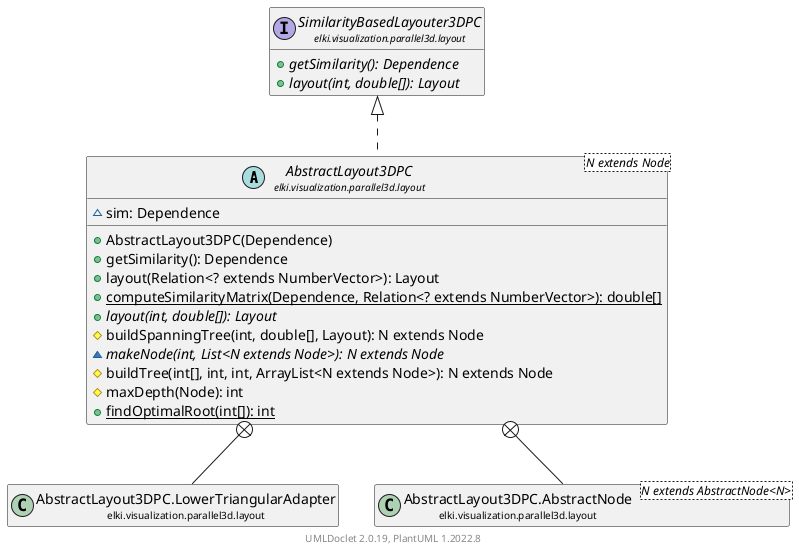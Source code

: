 @startuml
    remove .*\.(Instance|Par|Parameterizer|Factory)$
    set namespaceSeparator none
    hide empty fields
    hide empty methods

    abstract class "<size:14>AbstractLayout3DPC\n<size:10>elki.visualization.parallel3d.layout" as elki.visualization.parallel3d.layout.AbstractLayout3DPC<N extends Node> [[AbstractLayout3DPC.html]] {
        ~sim: Dependence
        +AbstractLayout3DPC(Dependence)
        +getSimilarity(): Dependence
        +layout(Relation<? extends NumberVector>): Layout
        {static} +computeSimilarityMatrix(Dependence, Relation<? extends NumberVector>): double[]
        {abstract} +layout(int, double[]): Layout
        #buildSpanningTree(int, double[], Layout): N extends Node
        {abstract} ~makeNode(int, List<N extends Node>): N extends Node
        #buildTree(int[], int, int, ArrayList<N extends Node>): N extends Node
        #maxDepth(Node): int
        {static} +findOptimalRoot(int[]): int
    }

    interface "<size:14>SimilarityBasedLayouter3DPC\n<size:10>elki.visualization.parallel3d.layout" as elki.visualization.parallel3d.layout.SimilarityBasedLayouter3DPC [[SimilarityBasedLayouter3DPC.html]] {
        {abstract} +getSimilarity(): Dependence
        {abstract} +layout(int, double[]): Layout
    }
    class "<size:14>AbstractLayout3DPC.LowerTriangularAdapter\n<size:10>elki.visualization.parallel3d.layout" as elki.visualization.parallel3d.layout.AbstractLayout3DPC.LowerTriangularAdapter [[AbstractLayout3DPC.LowerTriangularAdapter.html]]
    class "<size:14>AbstractLayout3DPC.AbstractNode\n<size:10>elki.visualization.parallel3d.layout" as elki.visualization.parallel3d.layout.AbstractLayout3DPC.AbstractNode<N extends AbstractNode<N>> [[AbstractLayout3DPC.AbstractNode.html]]
    abstract class "<size:14>AbstractLayout3DPC.Par\n<size:10>elki.visualization.parallel3d.layout" as elki.visualization.parallel3d.layout.AbstractLayout3DPC.Par [[AbstractLayout3DPC.Par.html]]

    elki.visualization.parallel3d.layout.SimilarityBasedLayouter3DPC <|.. elki.visualization.parallel3d.layout.AbstractLayout3DPC
    elki.visualization.parallel3d.layout.AbstractLayout3DPC +-- elki.visualization.parallel3d.layout.AbstractLayout3DPC.LowerTriangularAdapter
    elki.visualization.parallel3d.layout.AbstractLayout3DPC +-- elki.visualization.parallel3d.layout.AbstractLayout3DPC.AbstractNode
    elki.visualization.parallel3d.layout.AbstractLayout3DPC +-- elki.visualization.parallel3d.layout.AbstractLayout3DPC.Par

    center footer UMLDoclet 2.0.19, PlantUML 1.2022.8
@enduml
